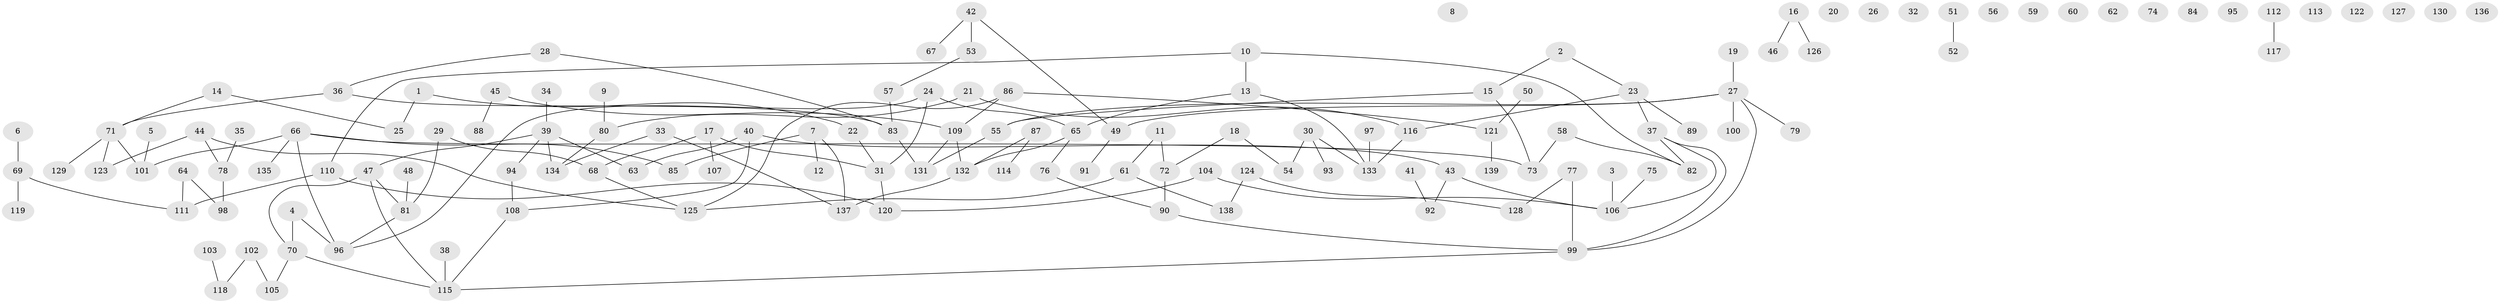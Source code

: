 // coarse degree distribution, {0: 0.1927710843373494, 1: 0.2891566265060241, 2: 0.25301204819277107, 4: 0.0963855421686747, 5: 0.12048192771084337, 3: 0.03614457831325301, 11: 0.012048192771084338}
// Generated by graph-tools (version 1.1) at 2025/42/03/04/25 21:42:25]
// undirected, 139 vertices, 147 edges
graph export_dot {
graph [start="1"]
  node [color=gray90,style=filled];
  1;
  2;
  3;
  4;
  5;
  6;
  7;
  8;
  9;
  10;
  11;
  12;
  13;
  14;
  15;
  16;
  17;
  18;
  19;
  20;
  21;
  22;
  23;
  24;
  25;
  26;
  27;
  28;
  29;
  30;
  31;
  32;
  33;
  34;
  35;
  36;
  37;
  38;
  39;
  40;
  41;
  42;
  43;
  44;
  45;
  46;
  47;
  48;
  49;
  50;
  51;
  52;
  53;
  54;
  55;
  56;
  57;
  58;
  59;
  60;
  61;
  62;
  63;
  64;
  65;
  66;
  67;
  68;
  69;
  70;
  71;
  72;
  73;
  74;
  75;
  76;
  77;
  78;
  79;
  80;
  81;
  82;
  83;
  84;
  85;
  86;
  87;
  88;
  89;
  90;
  91;
  92;
  93;
  94;
  95;
  96;
  97;
  98;
  99;
  100;
  101;
  102;
  103;
  104;
  105;
  106;
  107;
  108;
  109;
  110;
  111;
  112;
  113;
  114;
  115;
  116;
  117;
  118;
  119;
  120;
  121;
  122;
  123;
  124;
  125;
  126;
  127;
  128;
  129;
  130;
  131;
  132;
  133;
  134;
  135;
  136;
  137;
  138;
  139;
  1 -- 22;
  1 -- 25;
  2 -- 15;
  2 -- 23;
  3 -- 106;
  4 -- 70;
  4 -- 96;
  5 -- 101;
  6 -- 69;
  7 -- 12;
  7 -- 85;
  7 -- 137;
  9 -- 80;
  10 -- 13;
  10 -- 82;
  10 -- 110;
  11 -- 61;
  11 -- 72;
  13 -- 65;
  13 -- 133;
  14 -- 25;
  14 -- 71;
  15 -- 55;
  15 -- 73;
  16 -- 46;
  16 -- 126;
  17 -- 31;
  17 -- 68;
  17 -- 107;
  18 -- 54;
  18 -- 72;
  19 -- 27;
  21 -- 80;
  21 -- 116;
  22 -- 31;
  23 -- 37;
  23 -- 89;
  23 -- 116;
  24 -- 31;
  24 -- 65;
  24 -- 96;
  27 -- 49;
  27 -- 55;
  27 -- 79;
  27 -- 99;
  27 -- 100;
  28 -- 36;
  28 -- 83;
  29 -- 68;
  29 -- 81;
  30 -- 54;
  30 -- 93;
  30 -- 133;
  31 -- 120;
  33 -- 134;
  33 -- 137;
  34 -- 39;
  35 -- 78;
  36 -- 71;
  36 -- 83;
  37 -- 82;
  37 -- 99;
  37 -- 106;
  38 -- 115;
  39 -- 47;
  39 -- 63;
  39 -- 94;
  39 -- 134;
  40 -- 43;
  40 -- 63;
  40 -- 108;
  41 -- 92;
  42 -- 49;
  42 -- 53;
  42 -- 67;
  43 -- 92;
  43 -- 106;
  44 -- 78;
  44 -- 123;
  44 -- 125;
  45 -- 88;
  45 -- 109;
  47 -- 70;
  47 -- 81;
  47 -- 115;
  48 -- 81;
  49 -- 91;
  50 -- 121;
  51 -- 52;
  53 -- 57;
  55 -- 131;
  57 -- 83;
  58 -- 73;
  58 -- 82;
  61 -- 125;
  61 -- 138;
  64 -- 98;
  64 -- 111;
  65 -- 76;
  65 -- 132;
  66 -- 73;
  66 -- 85;
  66 -- 96;
  66 -- 101;
  66 -- 135;
  68 -- 125;
  69 -- 111;
  69 -- 119;
  70 -- 105;
  70 -- 115;
  71 -- 101;
  71 -- 123;
  71 -- 129;
  72 -- 90;
  75 -- 106;
  76 -- 90;
  77 -- 99;
  77 -- 128;
  78 -- 98;
  80 -- 134;
  81 -- 96;
  83 -- 131;
  86 -- 109;
  86 -- 121;
  86 -- 125;
  87 -- 114;
  87 -- 132;
  90 -- 99;
  94 -- 108;
  97 -- 133;
  99 -- 115;
  102 -- 105;
  102 -- 118;
  103 -- 118;
  104 -- 106;
  104 -- 120;
  108 -- 115;
  109 -- 131;
  109 -- 132;
  110 -- 111;
  110 -- 120;
  112 -- 117;
  116 -- 133;
  121 -- 139;
  124 -- 128;
  124 -- 138;
  132 -- 137;
}
